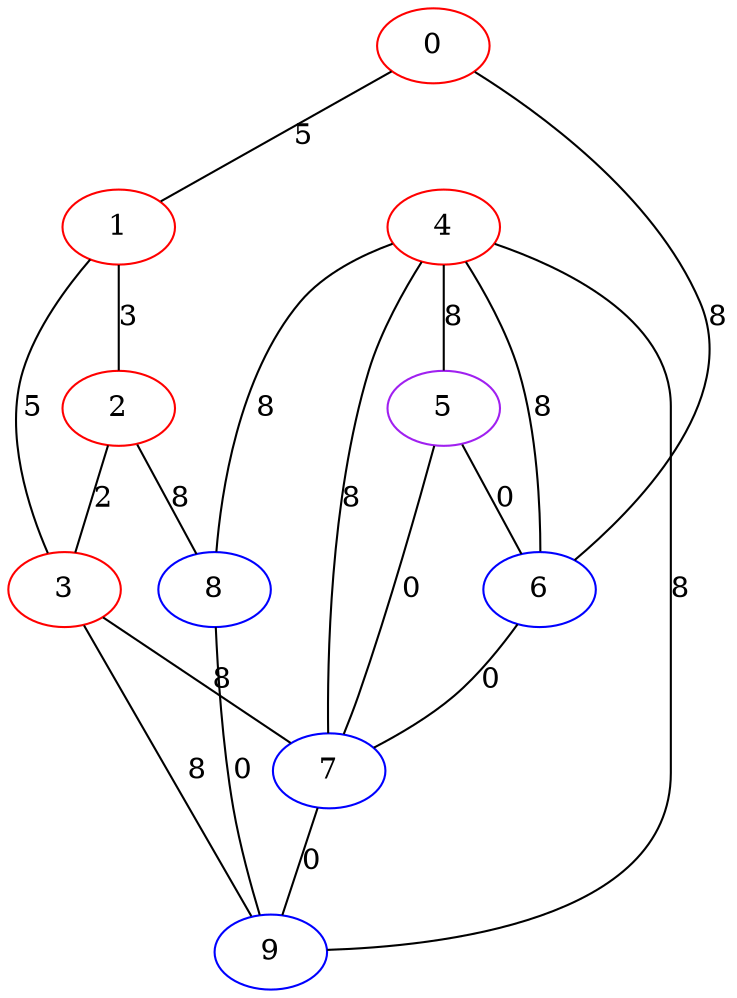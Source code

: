 graph "" {
0 [color=red, weight=1];
1 [color=red, weight=1];
2 [color=red, weight=1];
3 [color=red, weight=1];
4 [color=red, weight=1];
5 [color=purple, weight=4];
6 [color=blue, weight=3];
7 [color=blue, weight=3];
8 [color=blue, weight=3];
9 [color=blue, weight=3];
0 -- 1  [key=0, label=5];
0 -- 6  [key=0, label=8];
1 -- 2  [key=0, label=3];
1 -- 3  [key=0, label=5];
2 -- 8  [key=0, label=8];
2 -- 3  [key=0, label=2];
3 -- 9  [key=0, label=8];
3 -- 7  [key=0, label=8];
4 -- 8  [key=0, label=8];
4 -- 9  [key=0, label=8];
4 -- 5  [key=0, label=8];
4 -- 6  [key=0, label=8];
4 -- 7  [key=0, label=8];
5 -- 6  [key=0, label=0];
5 -- 7  [key=0, label=0];
6 -- 7  [key=0, label=0];
7 -- 9  [key=0, label=0];
8 -- 9  [key=0, label=0];
}
